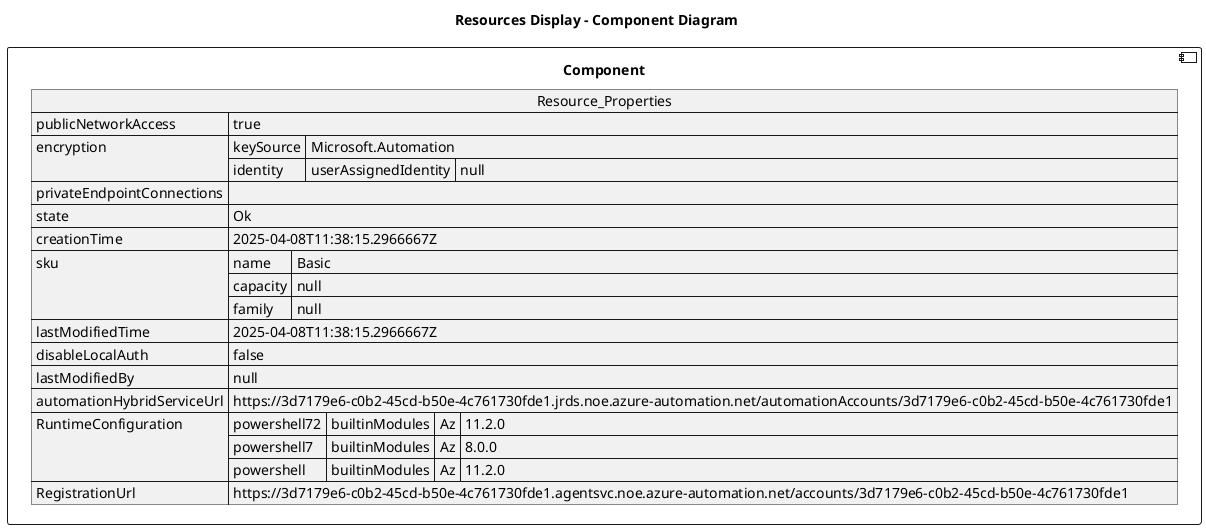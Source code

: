 @startuml

title Resources Display - Component Diagram

component Component {

json  Resource_Properties {
  "publicNetworkAccess": true,
  "encryption": {
    "keySource": "Microsoft.Automation",
    "identity": {
      "userAssignedIdentity": null
    }
  },
  "privateEndpointConnections": [],
  "state": "Ok",
  "creationTime": "2025-04-08T11:38:15.2966667Z",
  "sku": {
    "name": "Basic",
    "capacity": null,
    "family": null
  },
  "lastModifiedTime": "2025-04-08T11:38:15.2966667Z",
  "disableLocalAuth": false,
  "lastModifiedBy": null,
  "automationHybridServiceUrl": "https://3d7179e6-c0b2-45cd-b50e-4c761730fde1.jrds.noe.azure-automation.net/automationAccounts/3d7179e6-c0b2-45cd-b50e-4c761730fde1",
  "RuntimeConfiguration": {
    "powershell72": {
      "builtinModules": {
        "Az": "11.2.0"
      }
    },
    "powershell7": {
      "builtinModules": {
        "Az": "8.0.0"
      }
    },
    "powershell": {
      "builtinModules": {
        "Az": "11.2.0"
      }
    }
  },
  "RegistrationUrl": "https://3d7179e6-c0b2-45cd-b50e-4c761730fde1.agentsvc.noe.azure-automation.net/accounts/3d7179e6-c0b2-45cd-b50e-4c761730fde1"
}
}
@enduml
